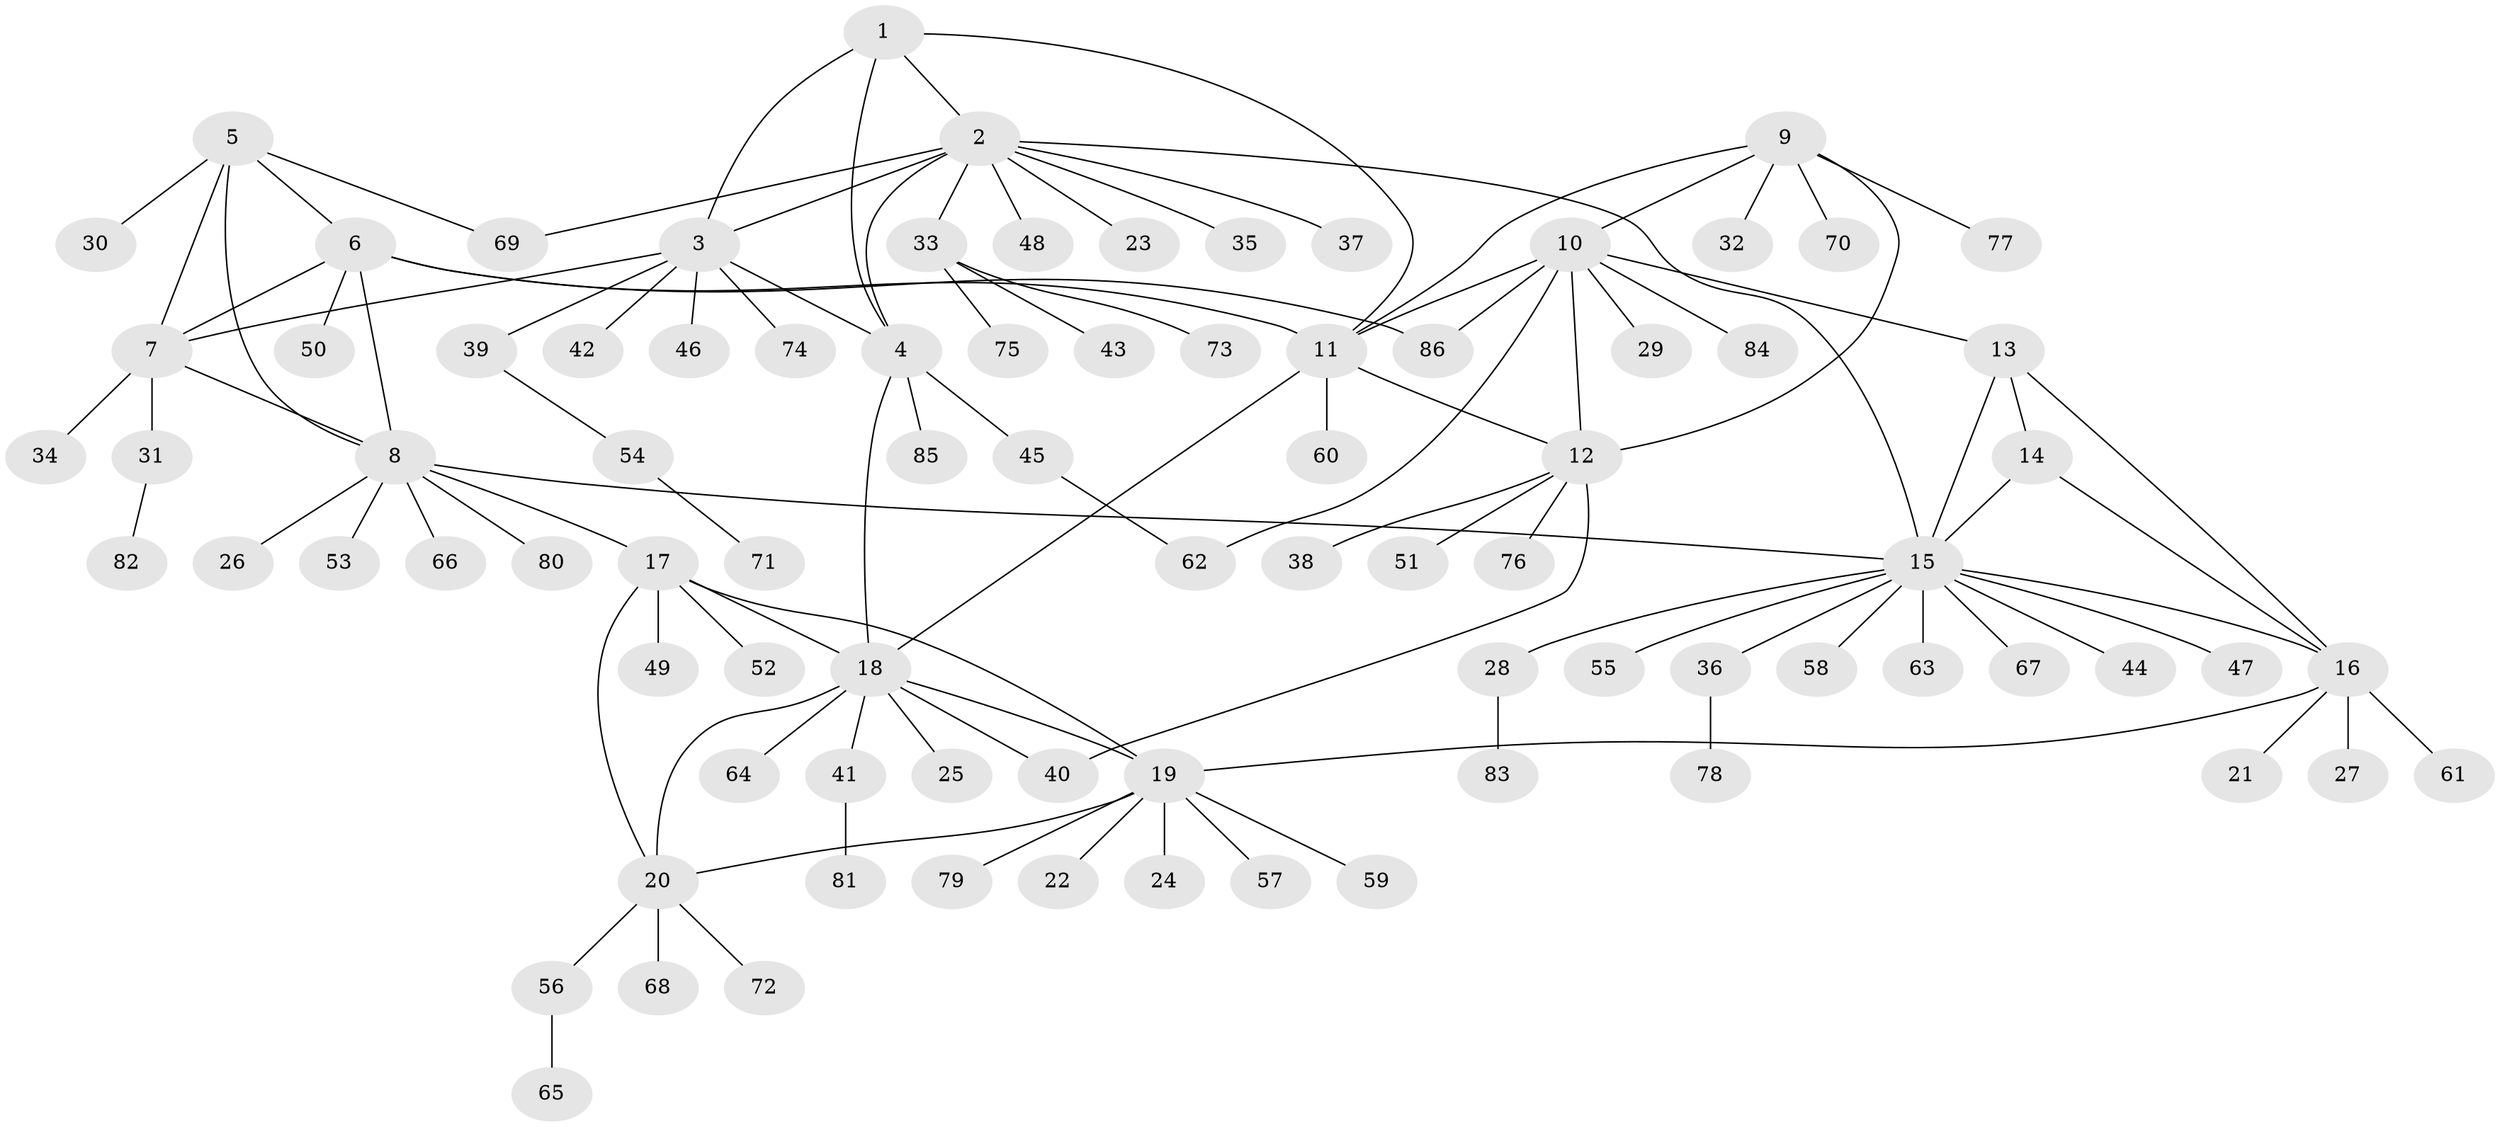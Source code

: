 // Generated by graph-tools (version 1.1) at 2025/26/03/09/25 03:26:42]
// undirected, 86 vertices, 110 edges
graph export_dot {
graph [start="1"]
  node [color=gray90,style=filled];
  1;
  2;
  3;
  4;
  5;
  6;
  7;
  8;
  9;
  10;
  11;
  12;
  13;
  14;
  15;
  16;
  17;
  18;
  19;
  20;
  21;
  22;
  23;
  24;
  25;
  26;
  27;
  28;
  29;
  30;
  31;
  32;
  33;
  34;
  35;
  36;
  37;
  38;
  39;
  40;
  41;
  42;
  43;
  44;
  45;
  46;
  47;
  48;
  49;
  50;
  51;
  52;
  53;
  54;
  55;
  56;
  57;
  58;
  59;
  60;
  61;
  62;
  63;
  64;
  65;
  66;
  67;
  68;
  69;
  70;
  71;
  72;
  73;
  74;
  75;
  76;
  77;
  78;
  79;
  80;
  81;
  82;
  83;
  84;
  85;
  86;
  1 -- 2;
  1 -- 3;
  1 -- 4;
  1 -- 11;
  2 -- 3;
  2 -- 4;
  2 -- 15;
  2 -- 23;
  2 -- 33;
  2 -- 35;
  2 -- 37;
  2 -- 48;
  2 -- 69;
  3 -- 4;
  3 -- 7;
  3 -- 39;
  3 -- 42;
  3 -- 46;
  3 -- 74;
  4 -- 18;
  4 -- 45;
  4 -- 85;
  5 -- 6;
  5 -- 7;
  5 -- 8;
  5 -- 30;
  5 -- 69;
  6 -- 7;
  6 -- 8;
  6 -- 11;
  6 -- 50;
  6 -- 86;
  7 -- 8;
  7 -- 31;
  7 -- 34;
  8 -- 15;
  8 -- 17;
  8 -- 26;
  8 -- 53;
  8 -- 66;
  8 -- 80;
  9 -- 10;
  9 -- 11;
  9 -- 12;
  9 -- 32;
  9 -- 70;
  9 -- 77;
  10 -- 11;
  10 -- 12;
  10 -- 13;
  10 -- 29;
  10 -- 62;
  10 -- 84;
  10 -- 86;
  11 -- 12;
  11 -- 18;
  11 -- 60;
  12 -- 38;
  12 -- 40;
  12 -- 51;
  12 -- 76;
  13 -- 14;
  13 -- 15;
  13 -- 16;
  14 -- 15;
  14 -- 16;
  15 -- 16;
  15 -- 28;
  15 -- 36;
  15 -- 44;
  15 -- 47;
  15 -- 55;
  15 -- 58;
  15 -- 63;
  15 -- 67;
  16 -- 19;
  16 -- 21;
  16 -- 27;
  16 -- 61;
  17 -- 18;
  17 -- 19;
  17 -- 20;
  17 -- 49;
  17 -- 52;
  18 -- 19;
  18 -- 20;
  18 -- 25;
  18 -- 40;
  18 -- 41;
  18 -- 64;
  19 -- 20;
  19 -- 22;
  19 -- 24;
  19 -- 57;
  19 -- 59;
  19 -- 79;
  20 -- 56;
  20 -- 68;
  20 -- 72;
  28 -- 83;
  31 -- 82;
  33 -- 43;
  33 -- 73;
  33 -- 75;
  36 -- 78;
  39 -- 54;
  41 -- 81;
  45 -- 62;
  54 -- 71;
  56 -- 65;
}
